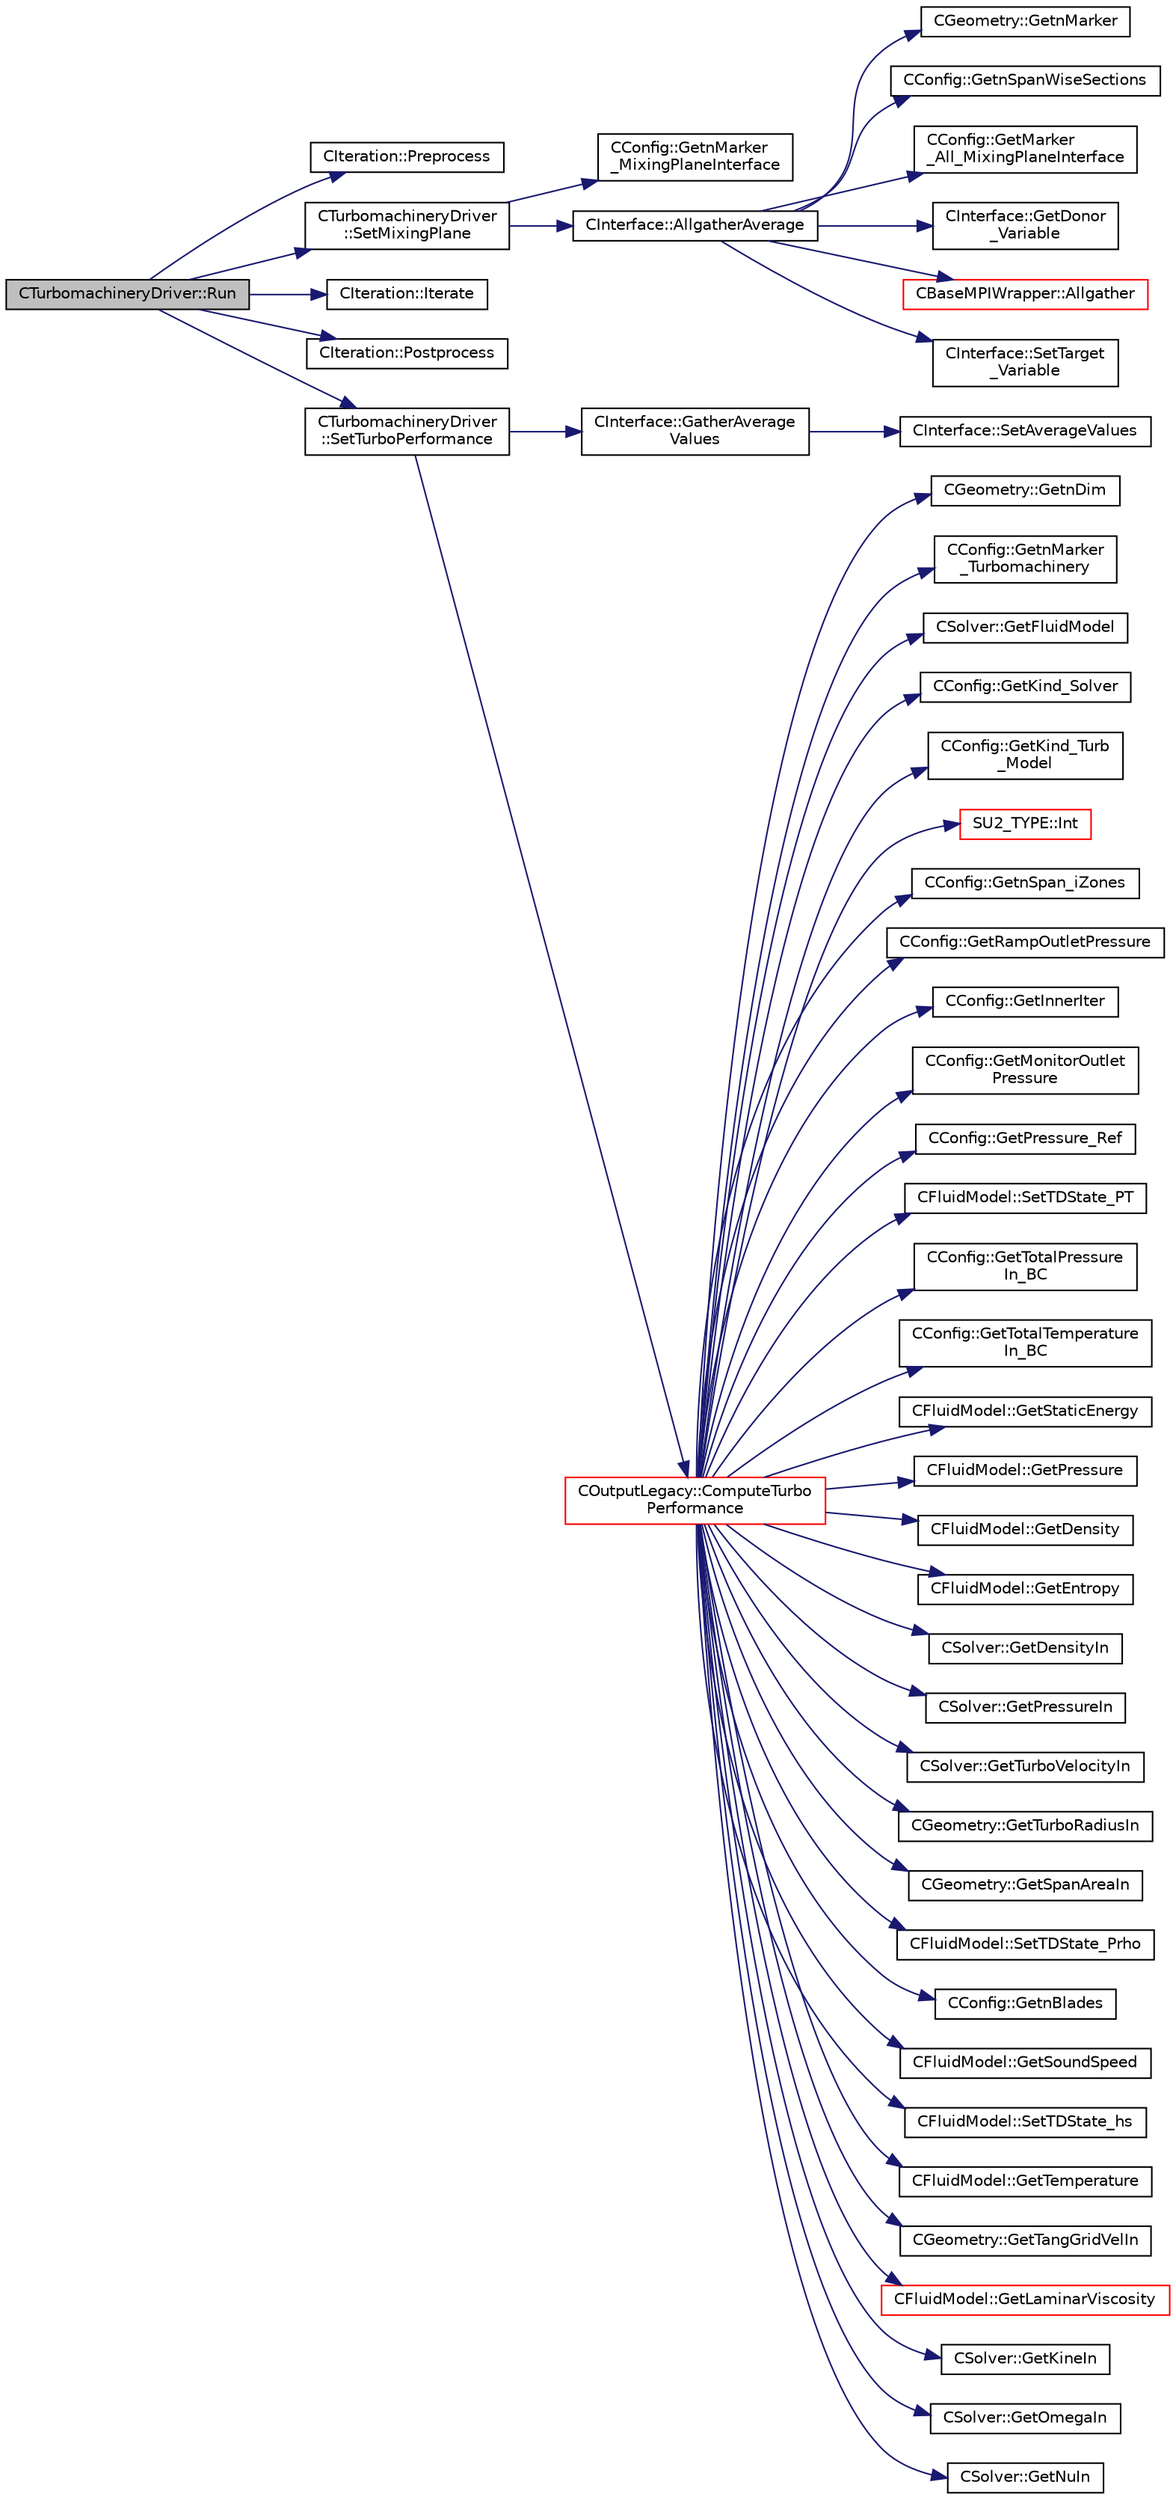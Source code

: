 digraph "CTurbomachineryDriver::Run"
{
  edge [fontname="Helvetica",fontsize="10",labelfontname="Helvetica",labelfontsize="10"];
  node [fontname="Helvetica",fontsize="10",shape=record];
  rankdir="LR";
  Node370 [label="CTurbomachineryDriver::Run",height=0.2,width=0.4,color="black", fillcolor="grey75", style="filled", fontcolor="black"];
  Node370 -> Node371 [color="midnightblue",fontsize="10",style="solid",fontname="Helvetica"];
  Node371 [label="CIteration::Preprocess",height=0.2,width=0.4,color="black", fillcolor="white", style="filled",URL="$class_c_iteration.html#af1d75d5451aaca89dc18a7ce3dac1f0d",tooltip="A virtual member. "];
  Node370 -> Node372 [color="midnightblue",fontsize="10",style="solid",fontname="Helvetica"];
  Node372 [label="CTurbomachineryDriver\l::SetMixingPlane",height=0.2,width=0.4,color="black", fillcolor="white", style="filled",URL="$class_c_turbomachinery_driver.html#af126a06c5430c9b7b75ca876fdb96a4f",tooltip="Set Mixing Plane interface within multiple zones. "];
  Node372 -> Node373 [color="midnightblue",fontsize="10",style="solid",fontname="Helvetica"];
  Node373 [label="CConfig::GetnMarker\l_MixingPlaneInterface",height=0.2,width=0.4,color="black", fillcolor="white", style="filled",URL="$class_c_config.html#abd780b98ae3a493debce6649207577da",tooltip="number mixing plane interface specified from config file. "];
  Node372 -> Node374 [color="midnightblue",fontsize="10",style="solid",fontname="Helvetica"];
  Node374 [label="CInterface::AllgatherAverage",height=0.2,width=0.4,color="black", fillcolor="white", style="filled",URL="$class_c_interface.html#acd81c9bcb7314ccfa0b5b4f1e9fdb1e5",tooltip="Interpolate data and scatter it into different processors, for matching meshes. "];
  Node374 -> Node375 [color="midnightblue",fontsize="10",style="solid",fontname="Helvetica"];
  Node375 [label="CGeometry::GetnMarker",height=0.2,width=0.4,color="black", fillcolor="white", style="filled",URL="$class_c_geometry.html#a3c899d1370312702c189a8ee95a63ef7",tooltip="Get number of markers. "];
  Node374 -> Node376 [color="midnightblue",fontsize="10",style="solid",fontname="Helvetica"];
  Node376 [label="CConfig::GetnSpanWiseSections",height=0.2,width=0.4,color="black", fillcolor="white", style="filled",URL="$class_c_config.html#a2afa29aab61d4f49387cec759b7735ea",tooltip="number span-wise sections to compute 3D BC and performance for turbomachinery. "];
  Node374 -> Node377 [color="midnightblue",fontsize="10",style="solid",fontname="Helvetica"];
  Node377 [label="CConfig::GetMarker\l_All_MixingPlaneInterface",height=0.2,width=0.4,color="black", fillcolor="white", style="filled",URL="$class_c_config.html#acff165d0d286d1f473222a2b2cf21a9a",tooltip="Get the MixingPlane interface information for a marker val_marker. "];
  Node374 -> Node378 [color="midnightblue",fontsize="10",style="solid",fontname="Helvetica"];
  Node378 [label="CInterface::GetDonor\l_Variable",height=0.2,width=0.4,color="black", fillcolor="white", style="filled",URL="$class_c_interface.html#ada6a42fa4745639309900d7ad709b9b4",tooltip="A virtual member. "];
  Node374 -> Node379 [color="midnightblue",fontsize="10",style="solid",fontname="Helvetica"];
  Node379 [label="CBaseMPIWrapper::Allgather",height=0.2,width=0.4,color="red", fillcolor="white", style="filled",URL="$class_c_base_m_p_i_wrapper.html#a55195abbb7206e08a4933fa53cd41923"];
  Node374 -> Node381 [color="midnightblue",fontsize="10",style="solid",fontname="Helvetica"];
  Node381 [label="CInterface::SetTarget\l_Variable",height=0.2,width=0.4,color="black", fillcolor="white", style="filled",URL="$class_c_interface.html#a6f50a839dadc10ccfa9dad5d199c8fa7",tooltip="A virtual member. "];
  Node370 -> Node382 [color="midnightblue",fontsize="10",style="solid",fontname="Helvetica"];
  Node382 [label="CIteration::Iterate",height=0.2,width=0.4,color="black", fillcolor="white", style="filled",URL="$class_c_iteration.html#ac2bfb6eea40949bb8c99db679ff8503e",tooltip="A virtual member. "];
  Node370 -> Node383 [color="midnightblue",fontsize="10",style="solid",fontname="Helvetica"];
  Node383 [label="CIteration::Postprocess",height=0.2,width=0.4,color="black", fillcolor="white", style="filled",URL="$class_c_iteration.html#aec4ebac21acef1f59bbf60f123d35c07",tooltip="A virtual member. "];
  Node370 -> Node384 [color="midnightblue",fontsize="10",style="solid",fontname="Helvetica"];
  Node384 [label="CTurbomachineryDriver\l::SetTurboPerformance",height=0.2,width=0.4,color="black", fillcolor="white", style="filled",URL="$class_c_turbomachinery_driver.html#a5f79f6d56a18a557d1afce41629ec743",tooltip="Set Mixing Plane interface within multiple zones. "];
  Node384 -> Node385 [color="midnightblue",fontsize="10",style="solid",fontname="Helvetica"];
  Node385 [label="CInterface::GatherAverage\lValues",height=0.2,width=0.4,color="black", fillcolor="white", style="filled",URL="$class_c_interface.html#ae4c7e8855cd35cc5c7e54bcbb8b67cea",tooltip="Interpolate data and scatter it into different processors, for matching meshes. "];
  Node385 -> Node386 [color="midnightblue",fontsize="10",style="solid",fontname="Helvetica"];
  Node386 [label="CInterface::SetAverageValues",height=0.2,width=0.4,color="black", fillcolor="white", style="filled",URL="$class_c_interface.html#a00c51b5553f761b1afc914f0fb6172e3",tooltip="A virtual member. "];
  Node384 -> Node387 [color="midnightblue",fontsize="10",style="solid",fontname="Helvetica"];
  Node387 [label="COutputLegacy::ComputeTurbo\lPerformance",height=0.2,width=0.4,color="red", fillcolor="white", style="filled",URL="$class_c_output_legacy.html#a870a4170d6099c1f7c589596e20d2079",tooltip="Compute . "];
  Node387 -> Node388 [color="midnightblue",fontsize="10",style="solid",fontname="Helvetica"];
  Node388 [label="CGeometry::GetnDim",height=0.2,width=0.4,color="black", fillcolor="white", style="filled",URL="$class_c_geometry.html#a2af01006c0c4f74ba089582f1a3587fe",tooltip="Get number of coordinates. "];
  Node387 -> Node389 [color="midnightblue",fontsize="10",style="solid",fontname="Helvetica"];
  Node389 [label="CConfig::GetnMarker\l_Turbomachinery",height=0.2,width=0.4,color="black", fillcolor="white", style="filled",URL="$class_c_config.html#a8f0ce5b4f605f885ae5391f567e3ae20",tooltip="number Turbomachinery performance option specified from config file. "];
  Node387 -> Node390 [color="midnightblue",fontsize="10",style="solid",fontname="Helvetica"];
  Node390 [label="CSolver::GetFluidModel",height=0.2,width=0.4,color="black", fillcolor="white", style="filled",URL="$class_c_solver.html#aa0b9bfd6b7dfe827d3a1709d6472d3ea",tooltip="Compute the pressure at the infinity. "];
  Node387 -> Node391 [color="midnightblue",fontsize="10",style="solid",fontname="Helvetica"];
  Node391 [label="CConfig::GetKind_Solver",height=0.2,width=0.4,color="black", fillcolor="white", style="filled",URL="$class_c_config.html#a0e2628fc803f14ec6179427ee02e8655",tooltip="Governing equations of the flow (it can be different from the run time equation). ..."];
  Node387 -> Node392 [color="midnightblue",fontsize="10",style="solid",fontname="Helvetica"];
  Node392 [label="CConfig::GetKind_Turb\l_Model",height=0.2,width=0.4,color="black", fillcolor="white", style="filled",URL="$class_c_config.html#a40aaed07fc5844d505d2c0b7076594d7",tooltip="Get the kind of the turbulence model. "];
  Node387 -> Node393 [color="midnightblue",fontsize="10",style="solid",fontname="Helvetica"];
  Node393 [label="SU2_TYPE::Int",height=0.2,width=0.4,color="red", fillcolor="white", style="filled",URL="$namespace_s_u2___t_y_p_e.html#a6b48817766d8a6486caa2807a52f6bae",tooltip="Casts the primitive value to int (uses GetValue, already implemented for each type). "];
  Node387 -> Node395 [color="midnightblue",fontsize="10",style="solid",fontname="Helvetica"];
  Node395 [label="CConfig::GetnSpan_iZones",height=0.2,width=0.4,color="black", fillcolor="white", style="filled",URL="$class_c_config.html#aa3e82c0cf9bc226e491987b53372a585",tooltip="set number span-wise sections to compute 3D BC and performance for turbomachinery. "];
  Node387 -> Node396 [color="midnightblue",fontsize="10",style="solid",fontname="Helvetica"];
  Node396 [label="CConfig::GetRampOutletPressure",height=0.2,width=0.4,color="black", fillcolor="white", style="filled",URL="$class_c_config.html#ad8d316ff1f9e14b2db8b9a69d4fe3faf",tooltip="Get Outlet Pressure Ramp option. "];
  Node387 -> Node397 [color="midnightblue",fontsize="10",style="solid",fontname="Helvetica"];
  Node397 [label="CConfig::GetInnerIter",height=0.2,width=0.4,color="black", fillcolor="white", style="filled",URL="$class_c_config.html#afb04e3794a1a3cef3c5897f31f2efd2d",tooltip="Get the current FSI iteration number. "];
  Node387 -> Node398 [color="midnightblue",fontsize="10",style="solid",fontname="Helvetica"];
  Node398 [label="CConfig::GetMonitorOutlet\lPressure",height=0.2,width=0.4,color="black", fillcolor="white", style="filled",URL="$class_c_config.html#a757f658f764c631a1c7157995f527374",tooltip="Get final Outlet Pressure value for the ramp. "];
  Node387 -> Node399 [color="midnightblue",fontsize="10",style="solid",fontname="Helvetica"];
  Node399 [label="CConfig::GetPressure_Ref",height=0.2,width=0.4,color="black", fillcolor="white", style="filled",URL="$class_c_config.html#a39147c417b27ad7df00efea4ea1fcecc",tooltip="Get the value of the reference pressure for non-dimensionalization. "];
  Node387 -> Node400 [color="midnightblue",fontsize="10",style="solid",fontname="Helvetica"];
  Node400 [label="CFluidModel::SetTDState_PT",height=0.2,width=0.4,color="black", fillcolor="white", style="filled",URL="$class_c_fluid_model.html#aba62ecbb521322a3c475561f84d77a1a",tooltip="virtual member that would be different for each gas model implemented "];
  Node387 -> Node401 [color="midnightblue",fontsize="10",style="solid",fontname="Helvetica"];
  Node401 [label="CConfig::GetTotalPressure\lIn_BC",height=0.2,width=0.4,color="black", fillcolor="white", style="filled",URL="$class_c_config.html#adcae3c96209bb56c94788ee5349760b6",tooltip="Get the inlet total pressure imposed as BC for internal flow. "];
  Node387 -> Node402 [color="midnightblue",fontsize="10",style="solid",fontname="Helvetica"];
  Node402 [label="CConfig::GetTotalTemperature\lIn_BC",height=0.2,width=0.4,color="black", fillcolor="white", style="filled",URL="$class_c_config.html#a92e03b565fea988d6f6470a502071c89",tooltip="Get the inlet total temperature imposed as BC for internal flow. "];
  Node387 -> Node403 [color="midnightblue",fontsize="10",style="solid",fontname="Helvetica"];
  Node403 [label="CFluidModel::GetStaticEnergy",height=0.2,width=0.4,color="black", fillcolor="white", style="filled",URL="$class_c_fluid_model.html#a99d4d8c322ea4f1072e0326f09154318",tooltip="Get fluid internal energy. "];
  Node387 -> Node404 [color="midnightblue",fontsize="10",style="solid",fontname="Helvetica"];
  Node404 [label="CFluidModel::GetPressure",height=0.2,width=0.4,color="black", fillcolor="white", style="filled",URL="$class_c_fluid_model.html#a169d9e9a0c7f8b5d35642940c62c4ecb",tooltip="Get fluid pressure. "];
  Node387 -> Node405 [color="midnightblue",fontsize="10",style="solid",fontname="Helvetica"];
  Node405 [label="CFluidModel::GetDensity",height=0.2,width=0.4,color="black", fillcolor="white", style="filled",URL="$class_c_fluid_model.html#ab386408b4b890e3e27be7a28a740d1ae",tooltip="Get fluid density. "];
  Node387 -> Node406 [color="midnightblue",fontsize="10",style="solid",fontname="Helvetica"];
  Node406 [label="CFluidModel::GetEntropy",height=0.2,width=0.4,color="black", fillcolor="white", style="filled",URL="$class_c_fluid_model.html#ae58726982aa144f14d097c86ae76e871",tooltip="Get fluid entropy. "];
  Node387 -> Node407 [color="midnightblue",fontsize="10",style="solid",fontname="Helvetica"];
  Node407 [label="CSolver::GetDensityIn",height=0.2,width=0.4,color="black", fillcolor="white", style="filled",URL="$class_c_solver.html#a1618ec3237ab13a93a51fe497ae85983",tooltip="A virtual member. "];
  Node387 -> Node408 [color="midnightblue",fontsize="10",style="solid",fontname="Helvetica"];
  Node408 [label="CSolver::GetPressureIn",height=0.2,width=0.4,color="black", fillcolor="white", style="filled",URL="$class_c_solver.html#a674f130421b23466967b8ecb11f16223",tooltip="A virtual member. "];
  Node387 -> Node409 [color="midnightblue",fontsize="10",style="solid",fontname="Helvetica"];
  Node409 [label="CSolver::GetTurboVelocityIn",height=0.2,width=0.4,color="black", fillcolor="white", style="filled",URL="$class_c_solver.html#ab3294ca03e99f6d6ea67fa0be209fdee",tooltip="A virtual member. "];
  Node387 -> Node410 [color="midnightblue",fontsize="10",style="solid",fontname="Helvetica"];
  Node410 [label="CGeometry::GetTurboRadiusIn",height=0.2,width=0.4,color="black", fillcolor="white", style="filled",URL="$class_c_geometry.html#af05aa0410e098e86738180696002765b",tooltip="A virtual member. "];
  Node387 -> Node411 [color="midnightblue",fontsize="10",style="solid",fontname="Helvetica"];
  Node411 [label="CGeometry::GetSpanAreaIn",height=0.2,width=0.4,color="black", fillcolor="white", style="filled",URL="$class_c_geometry.html#a08811729bf450ee9a8b2e8a20d3fad97",tooltip="A virtual member. "];
  Node387 -> Node412 [color="midnightblue",fontsize="10",style="solid",fontname="Helvetica"];
  Node412 [label="CFluidModel::SetTDState_Prho",height=0.2,width=0.4,color="black", fillcolor="white", style="filled",URL="$class_c_fluid_model.html#ad93e74a6cc6610e9c31c180040bda4e6",tooltip="virtual member that would be different for each gas model implemented "];
  Node387 -> Node413 [color="midnightblue",fontsize="10",style="solid",fontname="Helvetica"];
  Node413 [label="CConfig::GetnBlades",height=0.2,width=0.4,color="black", fillcolor="white", style="filled",URL="$class_c_config.html#a059a4a684dcc4f704e72abcbcbe3c65c",tooltip="number Turbomachinery blades computed using the pitch information. "];
  Node387 -> Node414 [color="midnightblue",fontsize="10",style="solid",fontname="Helvetica"];
  Node414 [label="CFluidModel::GetSoundSpeed",height=0.2,width=0.4,color="black", fillcolor="white", style="filled",URL="$class_c_fluid_model.html#a4a2b307dfa2a545c632548c8d7c6e86c",tooltip="Get fluid speed of sound. "];
  Node387 -> Node415 [color="midnightblue",fontsize="10",style="solid",fontname="Helvetica"];
  Node415 [label="CFluidModel::SetTDState_hs",height=0.2,width=0.4,color="black", fillcolor="white", style="filled",URL="$class_c_fluid_model.html#a445de8d73576e76b0264c2fc7e3430ad",tooltip="virtual member that would be different for each gas model implemented "];
  Node387 -> Node416 [color="midnightblue",fontsize="10",style="solid",fontname="Helvetica"];
  Node416 [label="CFluidModel::GetTemperature",height=0.2,width=0.4,color="black", fillcolor="white", style="filled",URL="$class_c_fluid_model.html#aeba3f29d27211ff50acad59477105969",tooltip="Get fluid temperature. "];
  Node387 -> Node417 [color="midnightblue",fontsize="10",style="solid",fontname="Helvetica"];
  Node417 [label="CGeometry::GetTangGridVelIn",height=0.2,width=0.4,color="black", fillcolor="white", style="filled",URL="$class_c_geometry.html#a623de5c51544f445bf5d19ad0a08847b",tooltip="A virtual member. "];
  Node387 -> Node418 [color="midnightblue",fontsize="10",style="solid",fontname="Helvetica"];
  Node418 [label="CFluidModel::GetLaminarViscosity",height=0.2,width=0.4,color="red", fillcolor="white", style="filled",URL="$class_c_fluid_model.html#aacc86b5eb9d89d858870caf49c63eed8",tooltip="Get fluid dynamic viscosity. "];
  Node387 -> Node424 [color="midnightblue",fontsize="10",style="solid",fontname="Helvetica"];
  Node424 [label="CSolver::GetKineIn",height=0.2,width=0.4,color="black", fillcolor="white", style="filled",URL="$class_c_solver.html#a33540caba6296e63b5049c5960b1666e",tooltip="A virtual member. "];
  Node387 -> Node425 [color="midnightblue",fontsize="10",style="solid",fontname="Helvetica"];
  Node425 [label="CSolver::GetOmegaIn",height=0.2,width=0.4,color="black", fillcolor="white", style="filled",URL="$class_c_solver.html#a81bf6b76c015149f1d38022a9e95e1eb",tooltip="A virtual member. "];
  Node387 -> Node426 [color="midnightblue",fontsize="10",style="solid",fontname="Helvetica"];
  Node426 [label="CSolver::GetNuIn",height=0.2,width=0.4,color="black", fillcolor="white", style="filled",URL="$class_c_solver.html#a04251ea58a7b42cceae95539b46f7e30",tooltip="A virtual member. "];
}
